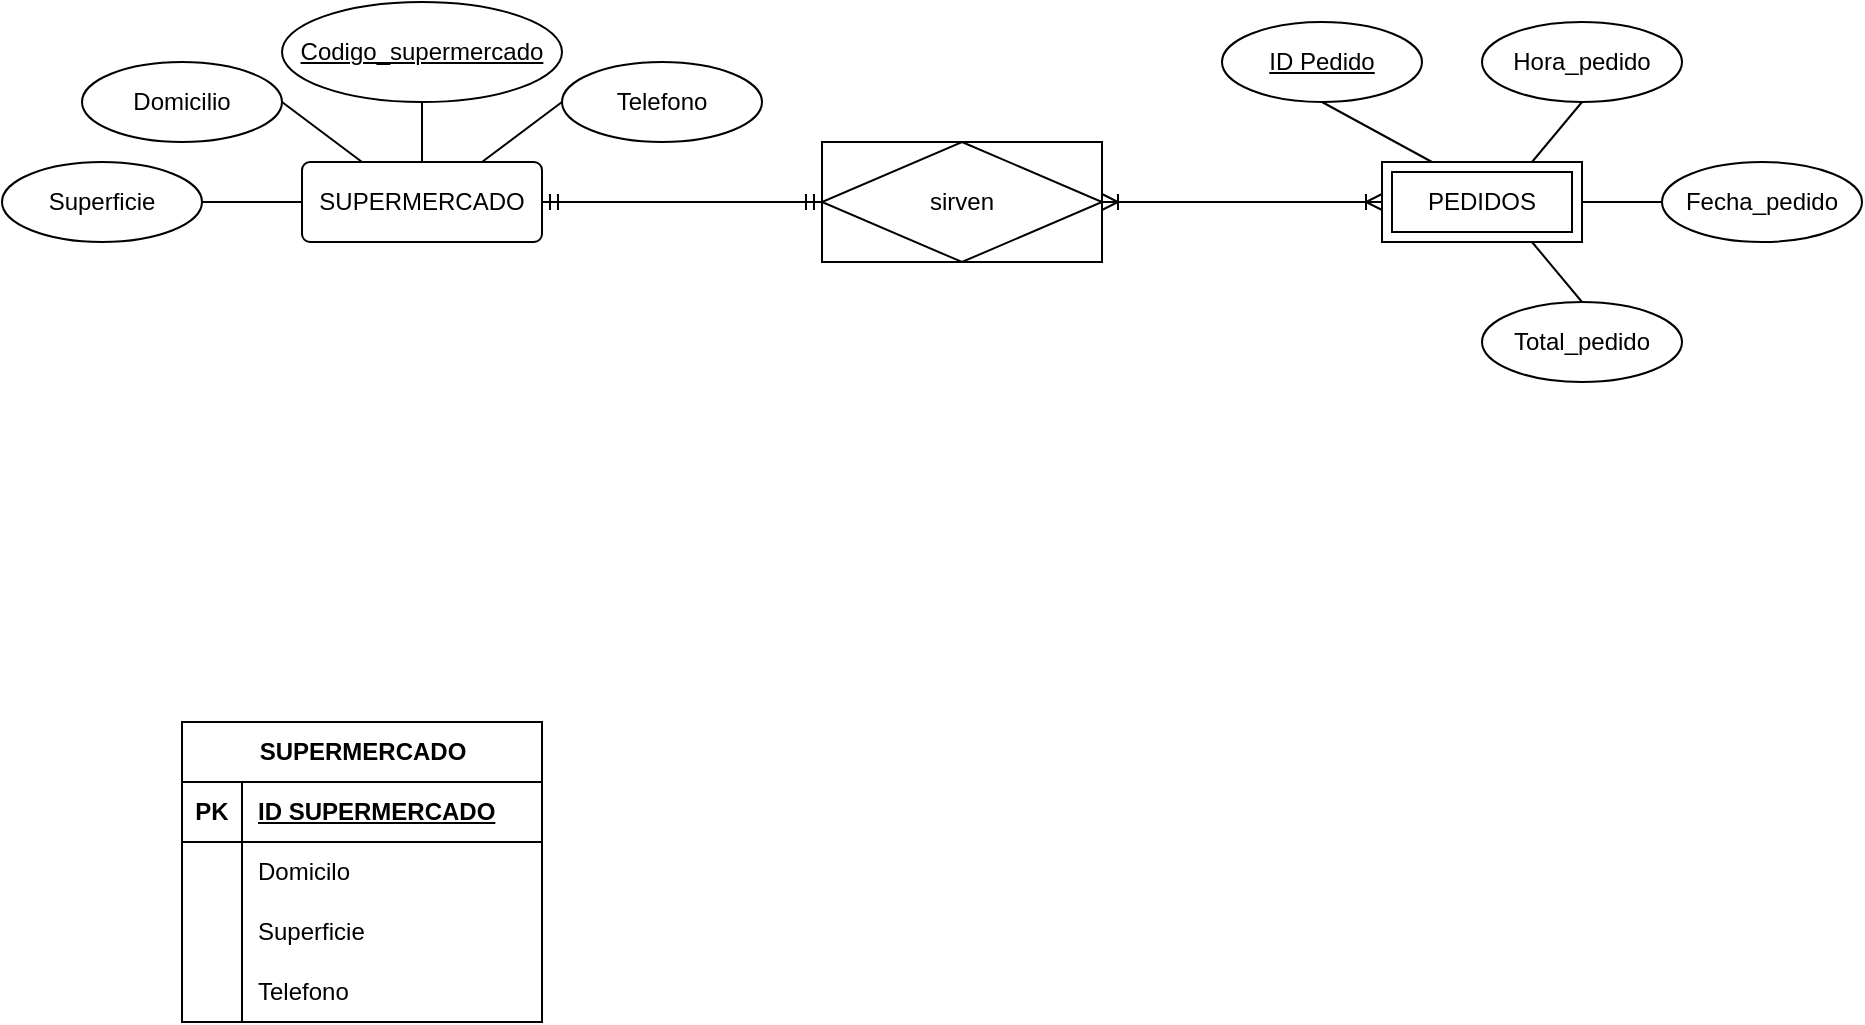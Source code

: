 <mxfile version="21.1.1" type="github">
  <diagram name="Página-1" id="u6RInjPhz6X9Xlr1Ck9F">
    <mxGraphModel dx="1941" dy="620" grid="1" gridSize="10" guides="1" tooltips="1" connect="1" arrows="1" fold="1" page="1" pageScale="1" pageWidth="827" pageHeight="1169" math="0" shadow="0">
      <root>
        <mxCell id="0" />
        <mxCell id="1" parent="0" />
        <mxCell id="WGnxwDKjc_AdYtW9Q5Q3-2" value="SUPERMERCADO" style="rounded=1;arcSize=10;whiteSpace=wrap;html=1;align=center;" parent="1" vertex="1">
          <mxGeometry x="90" y="90" width="120" height="40" as="geometry" />
        </mxCell>
        <mxCell id="WGnxwDKjc_AdYtW9Q5Q3-3" value="Codigo_supermercado" style="ellipse;whiteSpace=wrap;html=1;align=center;fontStyle=4;" parent="1" vertex="1">
          <mxGeometry x="80" y="10" width="140" height="50" as="geometry" />
        </mxCell>
        <mxCell id="WGnxwDKjc_AdYtW9Q5Q3-4" value="Domicilio" style="ellipse;whiteSpace=wrap;html=1;align=center;" parent="1" vertex="1">
          <mxGeometry x="-20" y="40" width="100" height="40" as="geometry" />
        </mxCell>
        <mxCell id="WGnxwDKjc_AdYtW9Q5Q3-5" value="Telefono" style="ellipse;whiteSpace=wrap;html=1;align=center;" parent="1" vertex="1">
          <mxGeometry x="220" y="40" width="100" height="40" as="geometry" />
        </mxCell>
        <mxCell id="WGnxwDKjc_AdYtW9Q5Q3-6" value="Superficie" style="ellipse;whiteSpace=wrap;html=1;align=center;" parent="1" vertex="1">
          <mxGeometry x="-60" y="90" width="100" height="40" as="geometry" />
        </mxCell>
        <mxCell id="WGnxwDKjc_AdYtW9Q5Q3-7" value="" style="endArrow=none;html=1;rounded=0;exitX=0.5;exitY=0;exitDx=0;exitDy=0;entryX=0.5;entryY=1;entryDx=0;entryDy=0;" parent="1" source="WGnxwDKjc_AdYtW9Q5Q3-2" target="WGnxwDKjc_AdYtW9Q5Q3-3" edge="1">
          <mxGeometry relative="1" as="geometry">
            <mxPoint x="330" y="220" as="sourcePoint" />
            <mxPoint x="490" y="220" as="targetPoint" />
          </mxGeometry>
        </mxCell>
        <mxCell id="WGnxwDKjc_AdYtW9Q5Q3-8" value="" style="endArrow=none;html=1;rounded=0;exitX=0;exitY=0.5;exitDx=0;exitDy=0;entryX=0.75;entryY=0;entryDx=0;entryDy=0;" parent="1" source="WGnxwDKjc_AdYtW9Q5Q3-5" target="WGnxwDKjc_AdYtW9Q5Q3-2" edge="1">
          <mxGeometry relative="1" as="geometry">
            <mxPoint x="330" y="220" as="sourcePoint" />
            <mxPoint x="490" y="220" as="targetPoint" />
          </mxGeometry>
        </mxCell>
        <mxCell id="WGnxwDKjc_AdYtW9Q5Q3-9" value="" style="endArrow=none;html=1;rounded=0;exitX=1;exitY=0.5;exitDx=0;exitDy=0;entryX=0.25;entryY=0;entryDx=0;entryDy=0;" parent="1" source="WGnxwDKjc_AdYtW9Q5Q3-4" target="WGnxwDKjc_AdYtW9Q5Q3-2" edge="1">
          <mxGeometry relative="1" as="geometry">
            <mxPoint x="330" y="220" as="sourcePoint" />
            <mxPoint x="490" y="220" as="targetPoint" />
          </mxGeometry>
        </mxCell>
        <mxCell id="WGnxwDKjc_AdYtW9Q5Q3-10" value="" style="endArrow=none;html=1;rounded=0;exitX=1;exitY=0.5;exitDx=0;exitDy=0;entryX=0;entryY=0.5;entryDx=0;entryDy=0;" parent="1" source="WGnxwDKjc_AdYtW9Q5Q3-6" target="WGnxwDKjc_AdYtW9Q5Q3-2" edge="1">
          <mxGeometry relative="1" as="geometry">
            <mxPoint x="330" y="220" as="sourcePoint" />
            <mxPoint x="490" y="220" as="targetPoint" />
          </mxGeometry>
        </mxCell>
        <mxCell id="WGnxwDKjc_AdYtW9Q5Q3-11" value="sirven" style="shape=associativeEntity;whiteSpace=wrap;html=1;align=center;" parent="1" vertex="1">
          <mxGeometry x="350" y="80" width="140" height="60" as="geometry" />
        </mxCell>
        <mxCell id="WGnxwDKjc_AdYtW9Q5Q3-13" value="" style="edgeStyle=entityRelationEdgeStyle;fontSize=12;html=1;endArrow=ERmandOne;startArrow=ERmandOne;rounded=0;entryX=0;entryY=0.5;entryDx=0;entryDy=0;exitX=1;exitY=0.5;exitDx=0;exitDy=0;" parent="1" source="WGnxwDKjc_AdYtW9Q5Q3-2" target="WGnxwDKjc_AdYtW9Q5Q3-11" edge="1">
          <mxGeometry width="100" height="100" relative="1" as="geometry">
            <mxPoint x="230" y="180" as="sourcePoint" />
            <mxPoint x="460" y="180" as="targetPoint" />
          </mxGeometry>
        </mxCell>
        <mxCell id="WGnxwDKjc_AdYtW9Q5Q3-15" value="" style="edgeStyle=entityRelationEdgeStyle;fontSize=12;html=1;endArrow=ERoneToMany;startArrow=ERoneToMany;rounded=0;exitX=1;exitY=0.5;exitDx=0;exitDy=0;entryX=0;entryY=0.5;entryDx=0;entryDy=0;" parent="1" source="WGnxwDKjc_AdYtW9Q5Q3-11" edge="1">
          <mxGeometry width="100" height="100" relative="1" as="geometry">
            <mxPoint x="360" y="280" as="sourcePoint" />
            <mxPoint x="630" y="110" as="targetPoint" />
          </mxGeometry>
        </mxCell>
        <mxCell id="WGnxwDKjc_AdYtW9Q5Q3-16" value="Total_pedido" style="ellipse;whiteSpace=wrap;html=1;align=center;" parent="1" vertex="1">
          <mxGeometry x="680" y="160" width="100" height="40" as="geometry" />
        </mxCell>
        <mxCell id="WGnxwDKjc_AdYtW9Q5Q3-17" value="Fecha_pedido" style="ellipse;whiteSpace=wrap;html=1;align=center;" parent="1" vertex="1">
          <mxGeometry x="770" y="90" width="100" height="40" as="geometry" />
        </mxCell>
        <mxCell id="WGnxwDKjc_AdYtW9Q5Q3-18" value="Hora_pedido" style="ellipse;whiteSpace=wrap;html=1;align=center;" parent="1" vertex="1">
          <mxGeometry x="680" y="20" width="100" height="40" as="geometry" />
        </mxCell>
        <mxCell id="WGnxwDKjc_AdYtW9Q5Q3-19" value="PEDIDOS" style="shape=ext;margin=3;double=1;whiteSpace=wrap;html=1;align=center;" parent="1" vertex="1">
          <mxGeometry x="630" y="90" width="100" height="40" as="geometry" />
        </mxCell>
        <mxCell id="WGnxwDKjc_AdYtW9Q5Q3-20" value="ID Pedido" style="ellipse;whiteSpace=wrap;html=1;align=center;fontStyle=4;" parent="1" vertex="1">
          <mxGeometry x="550" y="20" width="100" height="40" as="geometry" />
        </mxCell>
        <mxCell id="WGnxwDKjc_AdYtW9Q5Q3-21" value="" style="endArrow=none;html=1;rounded=0;exitX=0.5;exitY=1;exitDx=0;exitDy=0;entryX=0.25;entryY=0;entryDx=0;entryDy=0;" parent="1" source="WGnxwDKjc_AdYtW9Q5Q3-20" target="WGnxwDKjc_AdYtW9Q5Q3-19" edge="1">
          <mxGeometry relative="1" as="geometry">
            <mxPoint x="330" y="230" as="sourcePoint" />
            <mxPoint x="490" y="230" as="targetPoint" />
          </mxGeometry>
        </mxCell>
        <mxCell id="WGnxwDKjc_AdYtW9Q5Q3-22" value="" style="endArrow=none;html=1;rounded=0;exitX=0.5;exitY=1;exitDx=0;exitDy=0;entryX=0.75;entryY=0;entryDx=0;entryDy=0;" parent="1" source="WGnxwDKjc_AdYtW9Q5Q3-18" target="WGnxwDKjc_AdYtW9Q5Q3-19" edge="1">
          <mxGeometry relative="1" as="geometry">
            <mxPoint x="330" y="230" as="sourcePoint" />
            <mxPoint x="490" y="230" as="targetPoint" />
          </mxGeometry>
        </mxCell>
        <mxCell id="WGnxwDKjc_AdYtW9Q5Q3-23" value="" style="endArrow=none;html=1;rounded=0;exitX=1;exitY=0.5;exitDx=0;exitDy=0;entryX=0;entryY=0.5;entryDx=0;entryDy=0;" parent="1" source="WGnxwDKjc_AdYtW9Q5Q3-19" target="WGnxwDKjc_AdYtW9Q5Q3-17" edge="1">
          <mxGeometry relative="1" as="geometry">
            <mxPoint x="330" y="230" as="sourcePoint" />
            <mxPoint x="490" y="230" as="targetPoint" />
          </mxGeometry>
        </mxCell>
        <mxCell id="WGnxwDKjc_AdYtW9Q5Q3-24" value="" style="endArrow=none;html=1;rounded=0;exitX=0.75;exitY=1;exitDx=0;exitDy=0;entryX=0.5;entryY=0;entryDx=0;entryDy=0;" parent="1" source="WGnxwDKjc_AdYtW9Q5Q3-19" target="WGnxwDKjc_AdYtW9Q5Q3-16" edge="1">
          <mxGeometry relative="1" as="geometry">
            <mxPoint x="330" y="230" as="sourcePoint" />
            <mxPoint x="490" y="230" as="targetPoint" />
          </mxGeometry>
        </mxCell>
        <mxCell id="NWEKnL1eLZhseB-LFwiy-1" value="SUPERMERCADO" style="shape=table;startSize=30;container=1;collapsible=1;childLayout=tableLayout;fixedRows=1;rowLines=0;fontStyle=1;align=center;resizeLast=1;html=1;" parent="1" vertex="1">
          <mxGeometry x="30" y="370" width="180" height="150" as="geometry" />
        </mxCell>
        <mxCell id="NWEKnL1eLZhseB-LFwiy-2" value="" style="shape=tableRow;horizontal=0;startSize=0;swimlaneHead=0;swimlaneBody=0;fillColor=none;collapsible=0;dropTarget=0;points=[[0,0.5],[1,0.5]];portConstraint=eastwest;top=0;left=0;right=0;bottom=1;" parent="NWEKnL1eLZhseB-LFwiy-1" vertex="1">
          <mxGeometry y="30" width="180" height="30" as="geometry" />
        </mxCell>
        <mxCell id="NWEKnL1eLZhseB-LFwiy-3" value="PK" style="shape=partialRectangle;connectable=0;fillColor=none;top=0;left=0;bottom=0;right=0;fontStyle=1;overflow=hidden;whiteSpace=wrap;html=1;" parent="NWEKnL1eLZhseB-LFwiy-2" vertex="1">
          <mxGeometry width="30" height="30" as="geometry">
            <mxRectangle width="30" height="30" as="alternateBounds" />
          </mxGeometry>
        </mxCell>
        <mxCell id="NWEKnL1eLZhseB-LFwiy-4" value="ID SUPERMERCADO" style="shape=partialRectangle;connectable=0;fillColor=none;top=0;left=0;bottom=0;right=0;align=left;spacingLeft=6;fontStyle=5;overflow=hidden;whiteSpace=wrap;html=1;" parent="NWEKnL1eLZhseB-LFwiy-2" vertex="1">
          <mxGeometry x="30" width="150" height="30" as="geometry">
            <mxRectangle width="150" height="30" as="alternateBounds" />
          </mxGeometry>
        </mxCell>
        <mxCell id="NWEKnL1eLZhseB-LFwiy-5" value="" style="shape=tableRow;horizontal=0;startSize=0;swimlaneHead=0;swimlaneBody=0;fillColor=none;collapsible=0;dropTarget=0;points=[[0,0.5],[1,0.5]];portConstraint=eastwest;top=0;left=0;right=0;bottom=0;" parent="NWEKnL1eLZhseB-LFwiy-1" vertex="1">
          <mxGeometry y="60" width="180" height="30" as="geometry" />
        </mxCell>
        <mxCell id="NWEKnL1eLZhseB-LFwiy-6" value="" style="shape=partialRectangle;connectable=0;fillColor=none;top=0;left=0;bottom=0;right=0;editable=1;overflow=hidden;whiteSpace=wrap;html=1;" parent="NWEKnL1eLZhseB-LFwiy-5" vertex="1">
          <mxGeometry width="30" height="30" as="geometry">
            <mxRectangle width="30" height="30" as="alternateBounds" />
          </mxGeometry>
        </mxCell>
        <mxCell id="NWEKnL1eLZhseB-LFwiy-7" value="Domicilo" style="shape=partialRectangle;connectable=0;fillColor=none;top=0;left=0;bottom=0;right=0;align=left;spacingLeft=6;overflow=hidden;whiteSpace=wrap;html=1;" parent="NWEKnL1eLZhseB-LFwiy-5" vertex="1">
          <mxGeometry x="30" width="150" height="30" as="geometry">
            <mxRectangle width="150" height="30" as="alternateBounds" />
          </mxGeometry>
        </mxCell>
        <mxCell id="NWEKnL1eLZhseB-LFwiy-8" value="" style="shape=tableRow;horizontal=0;startSize=0;swimlaneHead=0;swimlaneBody=0;fillColor=none;collapsible=0;dropTarget=0;points=[[0,0.5],[1,0.5]];portConstraint=eastwest;top=0;left=0;right=0;bottom=0;" parent="NWEKnL1eLZhseB-LFwiy-1" vertex="1">
          <mxGeometry y="90" width="180" height="30" as="geometry" />
        </mxCell>
        <mxCell id="NWEKnL1eLZhseB-LFwiy-9" value="" style="shape=partialRectangle;connectable=0;fillColor=none;top=0;left=0;bottom=0;right=0;editable=1;overflow=hidden;whiteSpace=wrap;html=1;" parent="NWEKnL1eLZhseB-LFwiy-8" vertex="1">
          <mxGeometry width="30" height="30" as="geometry">
            <mxRectangle width="30" height="30" as="alternateBounds" />
          </mxGeometry>
        </mxCell>
        <mxCell id="NWEKnL1eLZhseB-LFwiy-10" value="Superficie" style="shape=partialRectangle;connectable=0;fillColor=none;top=0;left=0;bottom=0;right=0;align=left;spacingLeft=6;overflow=hidden;whiteSpace=wrap;html=1;" parent="NWEKnL1eLZhseB-LFwiy-8" vertex="1">
          <mxGeometry x="30" width="150" height="30" as="geometry">
            <mxRectangle width="150" height="30" as="alternateBounds" />
          </mxGeometry>
        </mxCell>
        <mxCell id="NWEKnL1eLZhseB-LFwiy-11" value="" style="shape=tableRow;horizontal=0;startSize=0;swimlaneHead=0;swimlaneBody=0;fillColor=none;collapsible=0;dropTarget=0;points=[[0,0.5],[1,0.5]];portConstraint=eastwest;top=0;left=0;right=0;bottom=0;" parent="NWEKnL1eLZhseB-LFwiy-1" vertex="1">
          <mxGeometry y="120" width="180" height="30" as="geometry" />
        </mxCell>
        <mxCell id="NWEKnL1eLZhseB-LFwiy-12" value="" style="shape=partialRectangle;connectable=0;fillColor=none;top=0;left=0;bottom=0;right=0;editable=1;overflow=hidden;whiteSpace=wrap;html=1;" parent="NWEKnL1eLZhseB-LFwiy-11" vertex="1">
          <mxGeometry width="30" height="30" as="geometry">
            <mxRectangle width="30" height="30" as="alternateBounds" />
          </mxGeometry>
        </mxCell>
        <mxCell id="NWEKnL1eLZhseB-LFwiy-13" value="Telefono" style="shape=partialRectangle;connectable=0;fillColor=none;top=0;left=0;bottom=0;right=0;align=left;spacingLeft=6;overflow=hidden;whiteSpace=wrap;html=1;" parent="NWEKnL1eLZhseB-LFwiy-11" vertex="1">
          <mxGeometry x="30" width="150" height="30" as="geometry">
            <mxRectangle width="150" height="30" as="alternateBounds" />
          </mxGeometry>
        </mxCell>
      </root>
    </mxGraphModel>
  </diagram>
</mxfile>
